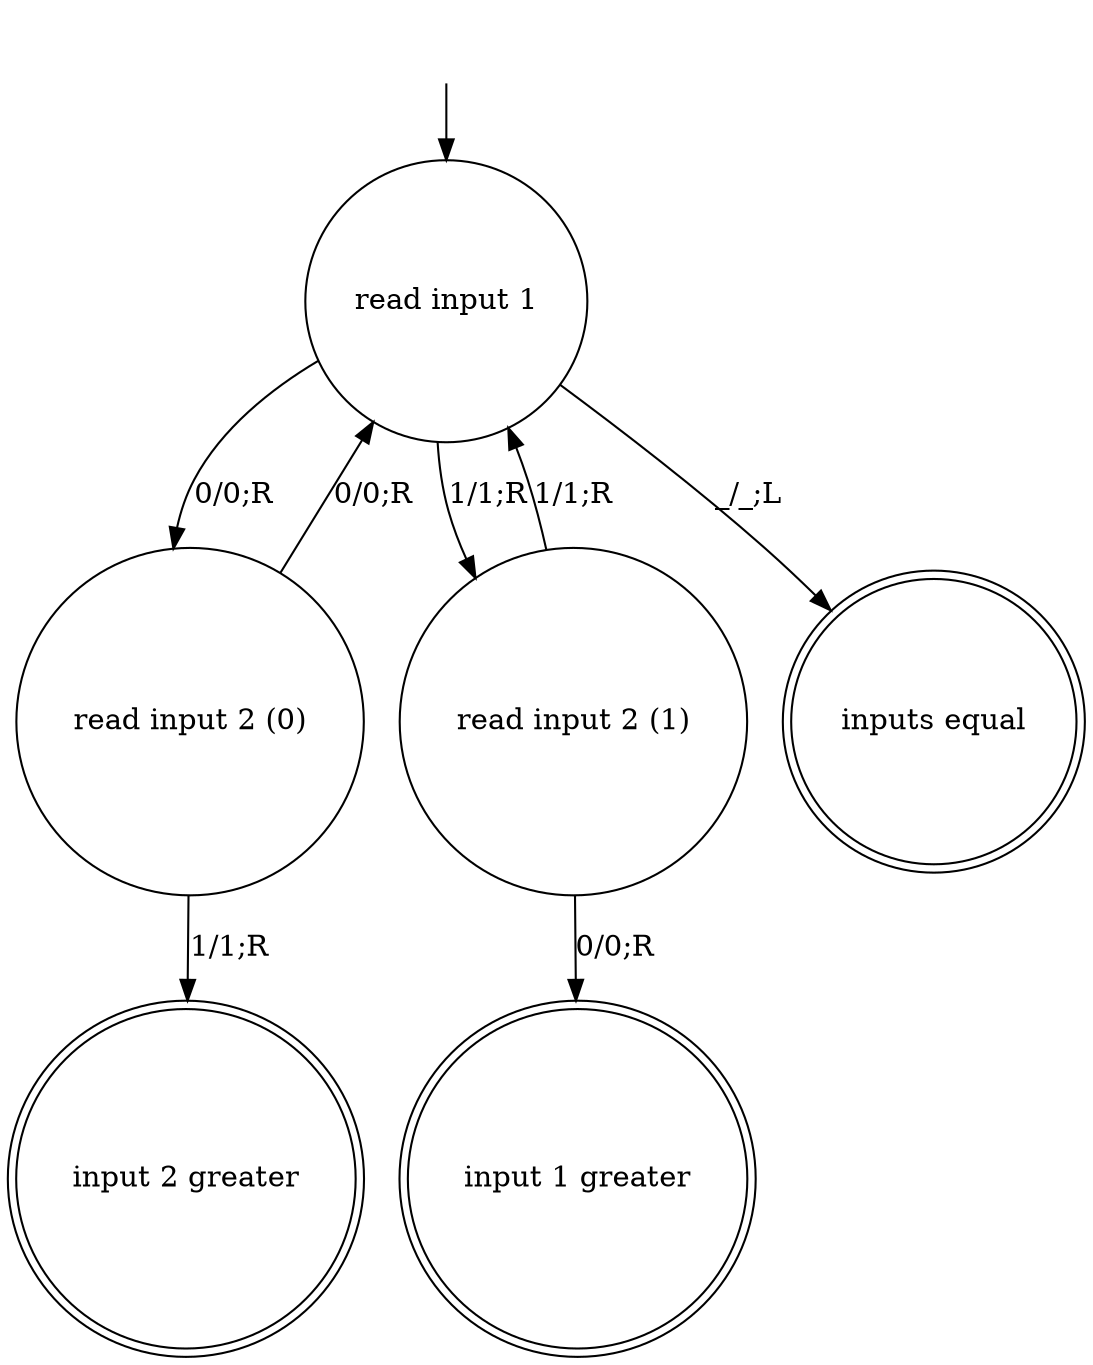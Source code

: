 digraph Comparator {
  "" [shape=none]
  "read input 1" [shape=circle]
  "read input 2 (0)" [shape=circle]
  "read input 2 (1)" [shape=circle]
  "input 1 greater" [shape=doublecircle]
  "input 2 greater" [shape=doublecircle]
  "inputs equal" [shape=doublecircle]

  "" -> "read input 1"
  "read input 1" -> "read input 2 (0)" [label="0/0;R"]
  "read input 1" -> "read input 2 (1)" [label="1/1;R"]
  "read input 1" -> "inputs equal" [label="_/_;L"]
  "read input 2 (0)" -> "read input 1" [label="0/0;R"]
  "read input 2 (0)" -> "input 2 greater" [label="1/1;R"]
  "read input 2 (1)" -> "input 1 greater" [label="0/0;R"]
  "read input 2 (1)" -> "read input 1" [label="1/1;R"]
}
